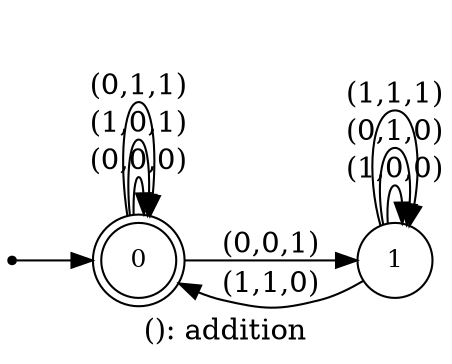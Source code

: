 digraph G {
label = "(): addition";
rankdir = LR;
node [shape = doublecircle, label="0", fontsize=12]0;
node [shape = circle, label="1", fontsize=12]1;
node [shape = point ]; qi
qi ->0;
0 -> 0[ label = "(0,0,0)"];
0 -> 1[ label = "(0,0,1)"];
0 -> 0[ label = "(1,0,1)"];
0 -> 0[ label = "(0,1,1)"];
1 -> 1[ label = "(1,0,0)"];
1 -> 1[ label = "(0,1,0)"];
1 -> 0[ label = "(1,1,0)"];
1 -> 1[ label = "(1,1,1)"];
}
